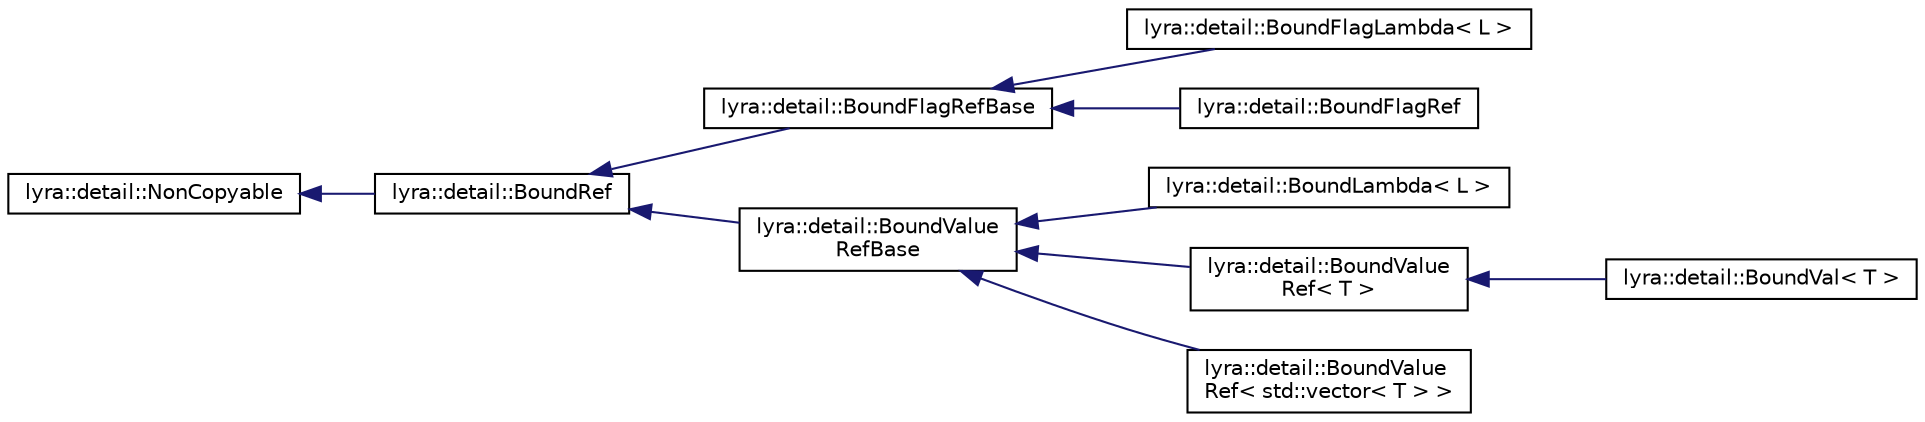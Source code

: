 digraph "Graphical Class Hierarchy"
{
 // INTERACTIVE_SVG=YES
 // LATEX_PDF_SIZE
  edge [fontname="Helvetica",fontsize="10",labelfontname="Helvetica",labelfontsize="10"];
  node [fontname="Helvetica",fontsize="10",shape=record];
  rankdir="LR";
  Node0 [label="lyra::detail::NonCopyable",height=0.2,width=0.4,color="black", fillcolor="white", style="filled",URL="$structlyra_1_1detail_1_1_non_copyable.html",tooltip=" "];
  Node0 -> Node1 [dir="back",color="midnightblue",fontsize="10",style="solid",fontname="Helvetica"];
  Node1 [label="lyra::detail::BoundRef",height=0.2,width=0.4,color="black", fillcolor="white", style="filled",URL="$structlyra_1_1detail_1_1_bound_ref.html",tooltip=" "];
  Node1 -> Node2 [dir="back",color="midnightblue",fontsize="10",style="solid",fontname="Helvetica"];
  Node2 [label="lyra::detail::BoundFlagRefBase",height=0.2,width=0.4,color="black", fillcolor="white", style="filled",URL="$structlyra_1_1detail_1_1_bound_flag_ref_base.html",tooltip=" "];
  Node2 -> Node3 [dir="back",color="midnightblue",fontsize="10",style="solid",fontname="Helvetica"];
  Node3 [label="lyra::detail::BoundFlagLambda\< L \>",height=0.2,width=0.4,color="black", fillcolor="white", style="filled",URL="$structlyra_1_1detail_1_1_bound_flag_lambda.html",tooltip=" "];
  Node2 -> Node4 [dir="back",color="midnightblue",fontsize="10",style="solid",fontname="Helvetica"];
  Node4 [label="lyra::detail::BoundFlagRef",height=0.2,width=0.4,color="black", fillcolor="white", style="filled",URL="$structlyra_1_1detail_1_1_bound_flag_ref.html",tooltip=" "];
  Node1 -> Node5 [dir="back",color="midnightblue",fontsize="10",style="solid",fontname="Helvetica"];
  Node5 [label="lyra::detail::BoundValue\lRefBase",height=0.2,width=0.4,color="black", fillcolor="white", style="filled",URL="$structlyra_1_1detail_1_1_bound_value_ref_base.html",tooltip=" "];
  Node5 -> Node6 [dir="back",color="midnightblue",fontsize="10",style="solid",fontname="Helvetica"];
  Node6 [label="lyra::detail::BoundLambda\< L \>",height=0.2,width=0.4,color="black", fillcolor="white", style="filled",URL="$structlyra_1_1detail_1_1_bound_lambda.html",tooltip=" "];
  Node5 -> Node7 [dir="back",color="midnightblue",fontsize="10",style="solid",fontname="Helvetica"];
  Node7 [label="lyra::detail::BoundValue\lRef\< T \>",height=0.2,width=0.4,color="black", fillcolor="white", style="filled",URL="$structlyra_1_1detail_1_1_bound_value_ref.html",tooltip=" "];
  Node7 -> Node8 [dir="back",color="midnightblue",fontsize="10",style="solid",fontname="Helvetica"];
  Node8 [label="lyra::detail::BoundVal\< T \>",height=0.2,width=0.4,color="black", fillcolor="white", style="filled",URL="$structlyra_1_1detail_1_1_bound_val.html",tooltip=" "];
  Node5 -> Node9 [dir="back",color="midnightblue",fontsize="10",style="solid",fontname="Helvetica"];
  Node9 [label="lyra::detail::BoundValue\lRef\< std::vector\< T \> \>",height=0.2,width=0.4,color="black", fillcolor="white", style="filled",URL="$structlyra_1_1detail_1_1_bound_value_ref_3_01std_1_1vector_3_01_t_01_4_01_4.html",tooltip=" "];
}

